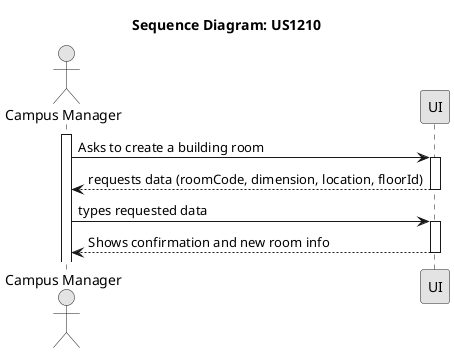 @startuml

skinparam Monochrome true
skinparam PackageStyle rectangle
skinparam Shadowing false

title Sequence Diagram: US1210

actor "Campus Manager" as User
participant "UI" as UI

activate User

User -> UI : Asks to create a building room
activate UI
UI --> User : requests data (roomCode, dimension, location, floorId)
deactivate UI
User -> UI : types requested data
activate UI
UI --> User : Shows confirmation and new room info

deactivate UI

@enduml